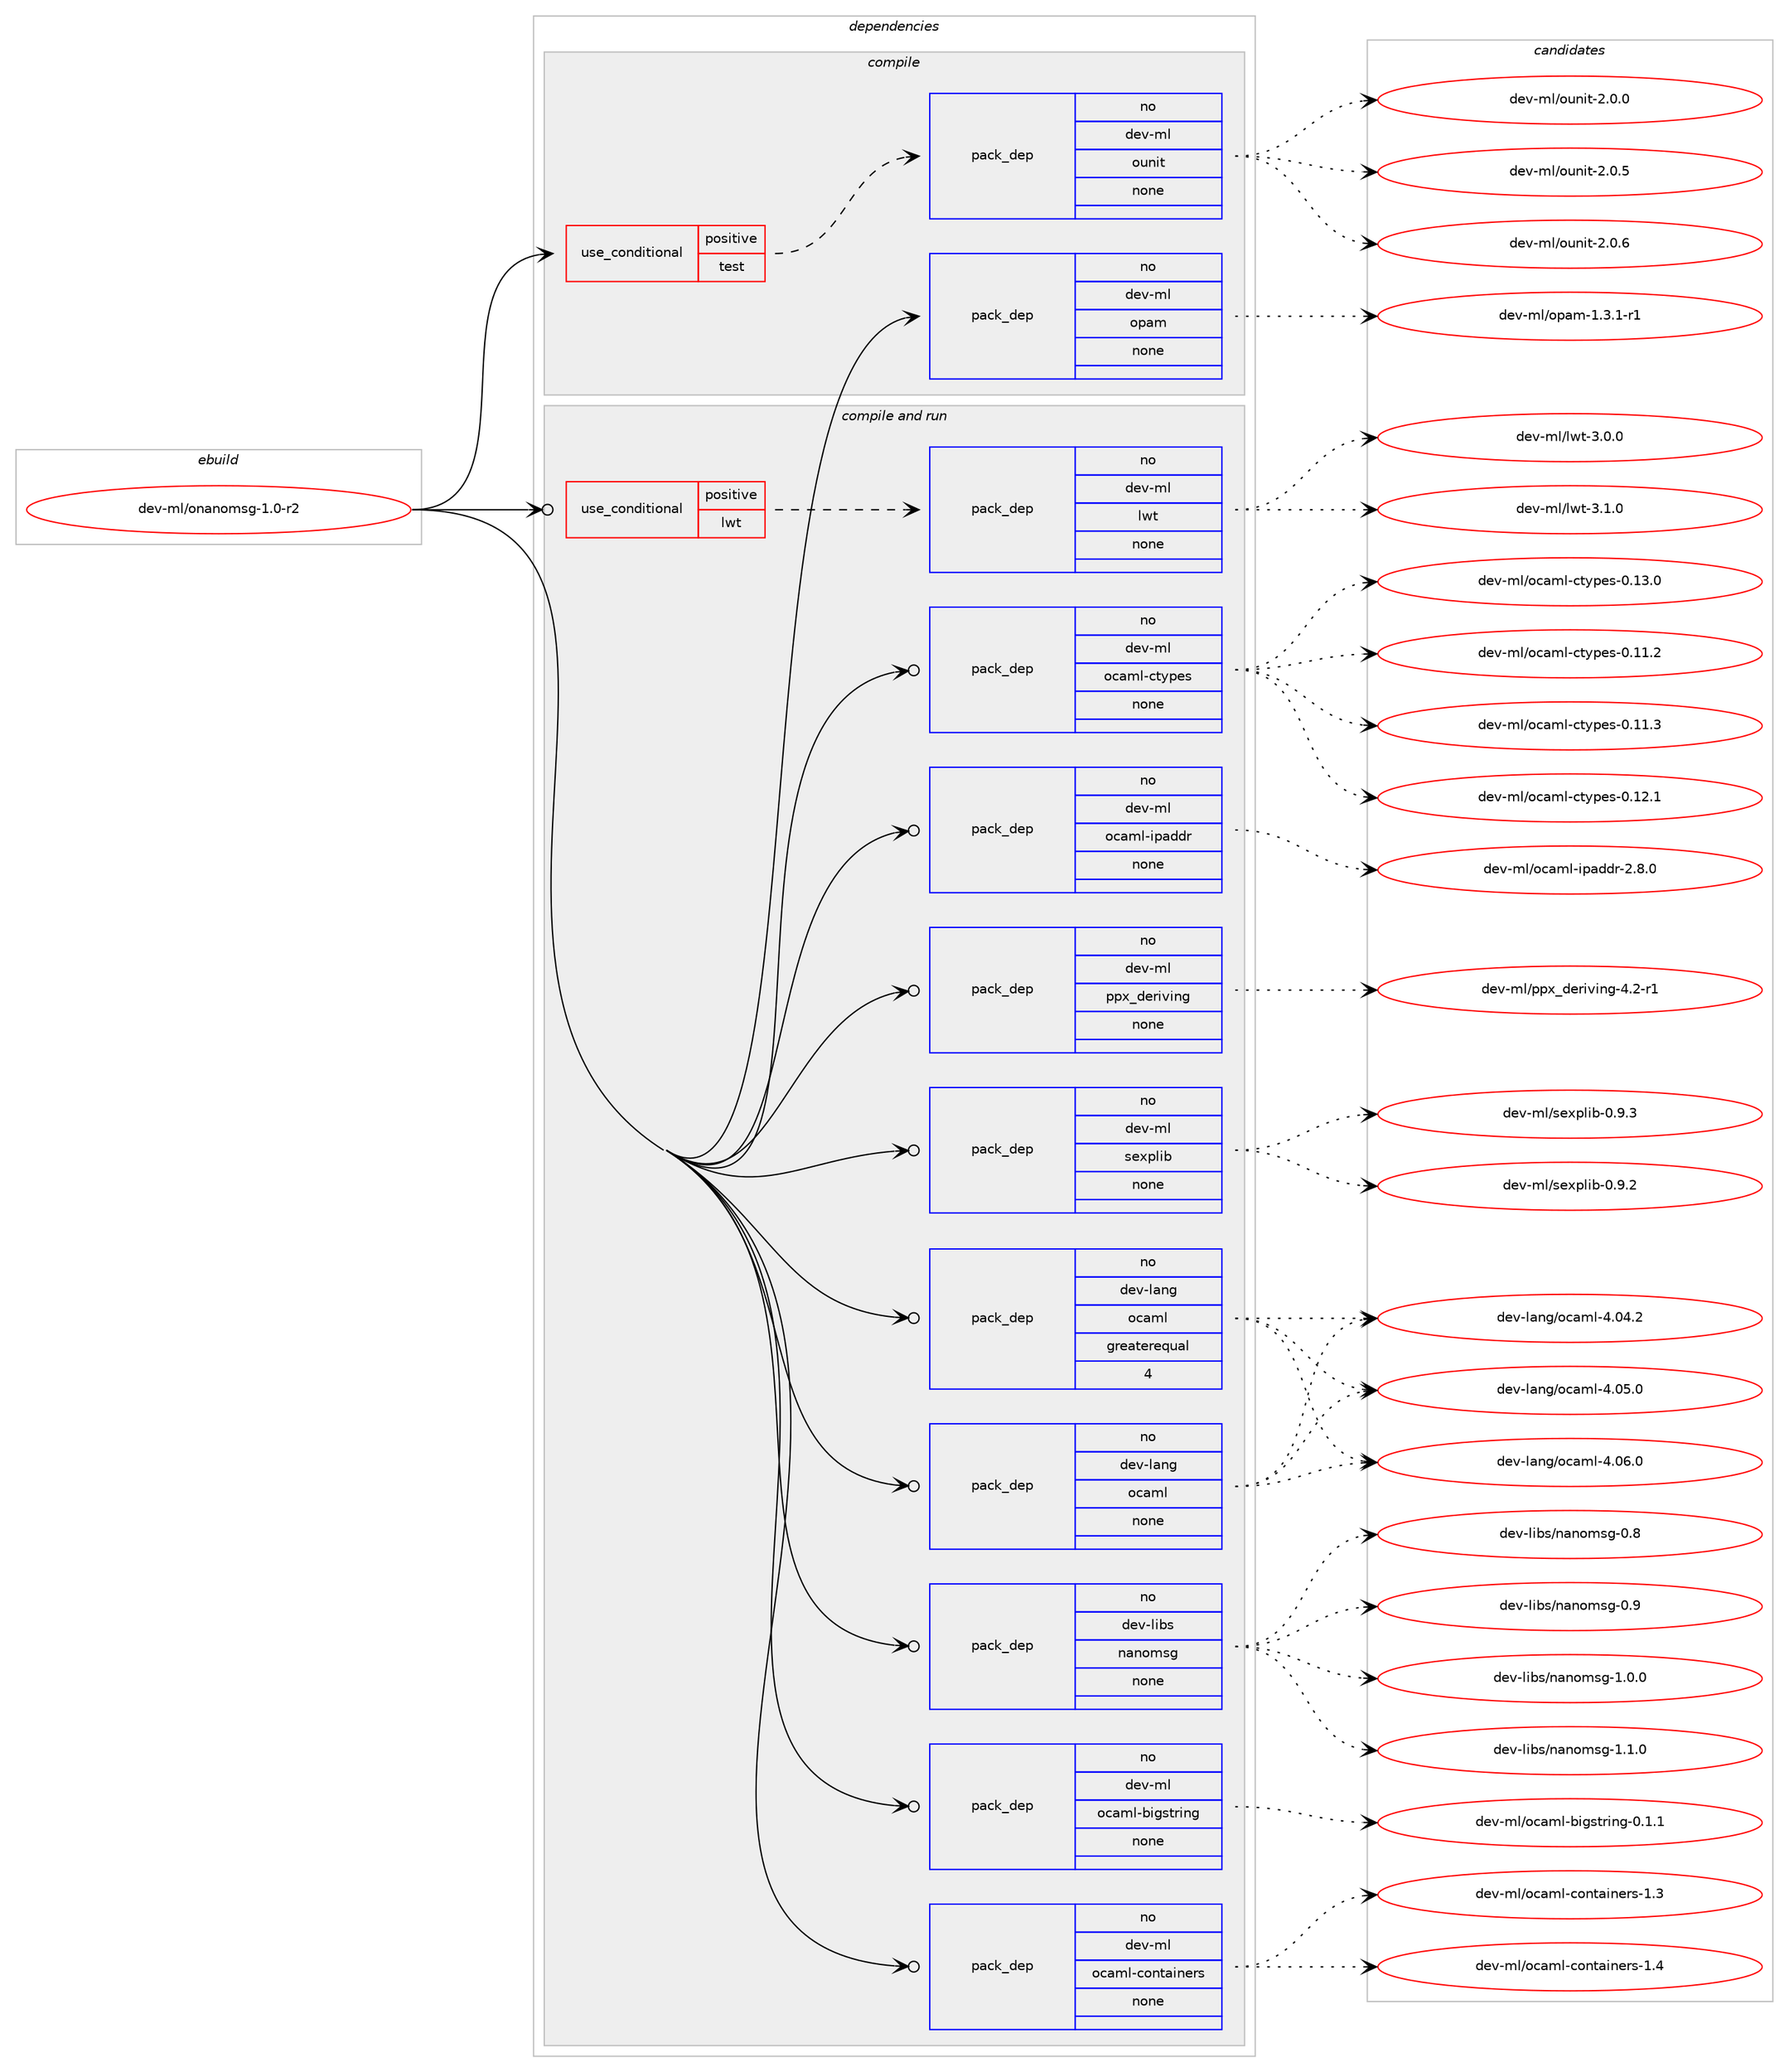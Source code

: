 digraph prolog {

# *************
# Graph options
# *************

newrank=true;
concentrate=true;
compound=true;
graph [rankdir=LR,fontname=Helvetica,fontsize=10,ranksep=1.5];#, ranksep=2.5, nodesep=0.2];
edge  [arrowhead=vee];
node  [fontname=Helvetica,fontsize=10];

# **********
# The ebuild
# **********

subgraph cluster_leftcol {
color=gray;
rank=same;
label=<<i>ebuild</i>>;
id [label="dev-ml/onanomsg-1.0-r2", color=red, width=4, href="../dev-ml/onanomsg-1.0-r2.svg"];
}

# ****************
# The dependencies
# ****************

subgraph cluster_midcol {
color=gray;
label=<<i>dependencies</i>>;
subgraph cluster_compile {
fillcolor="#eeeeee";
style=filled;
label=<<i>compile</i>>;
subgraph cond26596 {
dependency123580 [label=<<TABLE BORDER="0" CELLBORDER="1" CELLSPACING="0" CELLPADDING="4"><TR><TD ROWSPAN="3" CELLPADDING="10">use_conditional</TD></TR><TR><TD>positive</TD></TR><TR><TD>test</TD></TR></TABLE>>, shape=none, color=red];
subgraph pack93326 {
dependency123581 [label=<<TABLE BORDER="0" CELLBORDER="1" CELLSPACING="0" CELLPADDING="4" WIDTH="220"><TR><TD ROWSPAN="6" CELLPADDING="30">pack_dep</TD></TR><TR><TD WIDTH="110">no</TD></TR><TR><TD>dev-ml</TD></TR><TR><TD>ounit</TD></TR><TR><TD>none</TD></TR><TR><TD></TD></TR></TABLE>>, shape=none, color=blue];
}
dependency123580:e -> dependency123581:w [weight=20,style="dashed",arrowhead="vee"];
}
id:e -> dependency123580:w [weight=20,style="solid",arrowhead="vee"];
subgraph pack93327 {
dependency123582 [label=<<TABLE BORDER="0" CELLBORDER="1" CELLSPACING="0" CELLPADDING="4" WIDTH="220"><TR><TD ROWSPAN="6" CELLPADDING="30">pack_dep</TD></TR><TR><TD WIDTH="110">no</TD></TR><TR><TD>dev-ml</TD></TR><TR><TD>opam</TD></TR><TR><TD>none</TD></TR><TR><TD></TD></TR></TABLE>>, shape=none, color=blue];
}
id:e -> dependency123582:w [weight=20,style="solid",arrowhead="vee"];
}
subgraph cluster_compileandrun {
fillcolor="#eeeeee";
style=filled;
label=<<i>compile and run</i>>;
subgraph cond26597 {
dependency123583 [label=<<TABLE BORDER="0" CELLBORDER="1" CELLSPACING="0" CELLPADDING="4"><TR><TD ROWSPAN="3" CELLPADDING="10">use_conditional</TD></TR><TR><TD>positive</TD></TR><TR><TD>lwt</TD></TR></TABLE>>, shape=none, color=red];
subgraph pack93328 {
dependency123584 [label=<<TABLE BORDER="0" CELLBORDER="1" CELLSPACING="0" CELLPADDING="4" WIDTH="220"><TR><TD ROWSPAN="6" CELLPADDING="30">pack_dep</TD></TR><TR><TD WIDTH="110">no</TD></TR><TR><TD>dev-ml</TD></TR><TR><TD>lwt</TD></TR><TR><TD>none</TD></TR><TR><TD></TD></TR></TABLE>>, shape=none, color=blue];
}
dependency123583:e -> dependency123584:w [weight=20,style="dashed",arrowhead="vee"];
}
id:e -> dependency123583:w [weight=20,style="solid",arrowhead="odotvee"];
subgraph pack93329 {
dependency123585 [label=<<TABLE BORDER="0" CELLBORDER="1" CELLSPACING="0" CELLPADDING="4" WIDTH="220"><TR><TD ROWSPAN="6" CELLPADDING="30">pack_dep</TD></TR><TR><TD WIDTH="110">no</TD></TR><TR><TD>dev-lang</TD></TR><TR><TD>ocaml</TD></TR><TR><TD>greaterequal</TD></TR><TR><TD>4</TD></TR></TABLE>>, shape=none, color=blue];
}
id:e -> dependency123585:w [weight=20,style="solid",arrowhead="odotvee"];
subgraph pack93330 {
dependency123586 [label=<<TABLE BORDER="0" CELLBORDER="1" CELLSPACING="0" CELLPADDING="4" WIDTH="220"><TR><TD ROWSPAN="6" CELLPADDING="30">pack_dep</TD></TR><TR><TD WIDTH="110">no</TD></TR><TR><TD>dev-lang</TD></TR><TR><TD>ocaml</TD></TR><TR><TD>none</TD></TR><TR><TD></TD></TR></TABLE>>, shape=none, color=blue];
}
id:e -> dependency123586:w [weight=20,style="solid",arrowhead="odotvee"];
subgraph pack93331 {
dependency123587 [label=<<TABLE BORDER="0" CELLBORDER="1" CELLSPACING="0" CELLPADDING="4" WIDTH="220"><TR><TD ROWSPAN="6" CELLPADDING="30">pack_dep</TD></TR><TR><TD WIDTH="110">no</TD></TR><TR><TD>dev-libs</TD></TR><TR><TD>nanomsg</TD></TR><TR><TD>none</TD></TR><TR><TD></TD></TR></TABLE>>, shape=none, color=blue];
}
id:e -> dependency123587:w [weight=20,style="solid",arrowhead="odotvee"];
subgraph pack93332 {
dependency123588 [label=<<TABLE BORDER="0" CELLBORDER="1" CELLSPACING="0" CELLPADDING="4" WIDTH="220"><TR><TD ROWSPAN="6" CELLPADDING="30">pack_dep</TD></TR><TR><TD WIDTH="110">no</TD></TR><TR><TD>dev-ml</TD></TR><TR><TD>ocaml-bigstring</TD></TR><TR><TD>none</TD></TR><TR><TD></TD></TR></TABLE>>, shape=none, color=blue];
}
id:e -> dependency123588:w [weight=20,style="solid",arrowhead="odotvee"];
subgraph pack93333 {
dependency123589 [label=<<TABLE BORDER="0" CELLBORDER="1" CELLSPACING="0" CELLPADDING="4" WIDTH="220"><TR><TD ROWSPAN="6" CELLPADDING="30">pack_dep</TD></TR><TR><TD WIDTH="110">no</TD></TR><TR><TD>dev-ml</TD></TR><TR><TD>ocaml-containers</TD></TR><TR><TD>none</TD></TR><TR><TD></TD></TR></TABLE>>, shape=none, color=blue];
}
id:e -> dependency123589:w [weight=20,style="solid",arrowhead="odotvee"];
subgraph pack93334 {
dependency123590 [label=<<TABLE BORDER="0" CELLBORDER="1" CELLSPACING="0" CELLPADDING="4" WIDTH="220"><TR><TD ROWSPAN="6" CELLPADDING="30">pack_dep</TD></TR><TR><TD WIDTH="110">no</TD></TR><TR><TD>dev-ml</TD></TR><TR><TD>ocaml-ctypes</TD></TR><TR><TD>none</TD></TR><TR><TD></TD></TR></TABLE>>, shape=none, color=blue];
}
id:e -> dependency123590:w [weight=20,style="solid",arrowhead="odotvee"];
subgraph pack93335 {
dependency123591 [label=<<TABLE BORDER="0" CELLBORDER="1" CELLSPACING="0" CELLPADDING="4" WIDTH="220"><TR><TD ROWSPAN="6" CELLPADDING="30">pack_dep</TD></TR><TR><TD WIDTH="110">no</TD></TR><TR><TD>dev-ml</TD></TR><TR><TD>ocaml-ipaddr</TD></TR><TR><TD>none</TD></TR><TR><TD></TD></TR></TABLE>>, shape=none, color=blue];
}
id:e -> dependency123591:w [weight=20,style="solid",arrowhead="odotvee"];
subgraph pack93336 {
dependency123592 [label=<<TABLE BORDER="0" CELLBORDER="1" CELLSPACING="0" CELLPADDING="4" WIDTH="220"><TR><TD ROWSPAN="6" CELLPADDING="30">pack_dep</TD></TR><TR><TD WIDTH="110">no</TD></TR><TR><TD>dev-ml</TD></TR><TR><TD>ppx_deriving</TD></TR><TR><TD>none</TD></TR><TR><TD></TD></TR></TABLE>>, shape=none, color=blue];
}
id:e -> dependency123592:w [weight=20,style="solid",arrowhead="odotvee"];
subgraph pack93337 {
dependency123593 [label=<<TABLE BORDER="0" CELLBORDER="1" CELLSPACING="0" CELLPADDING="4" WIDTH="220"><TR><TD ROWSPAN="6" CELLPADDING="30">pack_dep</TD></TR><TR><TD WIDTH="110">no</TD></TR><TR><TD>dev-ml</TD></TR><TR><TD>sexplib</TD></TR><TR><TD>none</TD></TR><TR><TD></TD></TR></TABLE>>, shape=none, color=blue];
}
id:e -> dependency123593:w [weight=20,style="solid",arrowhead="odotvee"];
}
subgraph cluster_run {
fillcolor="#eeeeee";
style=filled;
label=<<i>run</i>>;
}
}

# **************
# The candidates
# **************

subgraph cluster_choices {
rank=same;
color=gray;
label=<<i>candidates</i>>;

subgraph choice93326 {
color=black;
nodesep=1;
choice1001011184510910847111117110105116455046484648 [label="dev-ml/ounit-2.0.0", color=red, width=4,href="../dev-ml/ounit-2.0.0.svg"];
choice1001011184510910847111117110105116455046484653 [label="dev-ml/ounit-2.0.5", color=red, width=4,href="../dev-ml/ounit-2.0.5.svg"];
choice1001011184510910847111117110105116455046484654 [label="dev-ml/ounit-2.0.6", color=red, width=4,href="../dev-ml/ounit-2.0.6.svg"];
dependency123581:e -> choice1001011184510910847111117110105116455046484648:w [style=dotted,weight="100"];
dependency123581:e -> choice1001011184510910847111117110105116455046484653:w [style=dotted,weight="100"];
dependency123581:e -> choice1001011184510910847111117110105116455046484654:w [style=dotted,weight="100"];
}
subgraph choice93327 {
color=black;
nodesep=1;
choice1001011184510910847111112971094549465146494511449 [label="dev-ml/opam-1.3.1-r1", color=red, width=4,href="../dev-ml/opam-1.3.1-r1.svg"];
dependency123582:e -> choice1001011184510910847111112971094549465146494511449:w [style=dotted,weight="100"];
}
subgraph choice93328 {
color=black;
nodesep=1;
choice1001011184510910847108119116455146484648 [label="dev-ml/lwt-3.0.0", color=red, width=4,href="../dev-ml/lwt-3.0.0.svg"];
choice1001011184510910847108119116455146494648 [label="dev-ml/lwt-3.1.0", color=red, width=4,href="../dev-ml/lwt-3.1.0.svg"];
dependency123584:e -> choice1001011184510910847108119116455146484648:w [style=dotted,weight="100"];
dependency123584:e -> choice1001011184510910847108119116455146494648:w [style=dotted,weight="100"];
}
subgraph choice93329 {
color=black;
nodesep=1;
choice100101118451089711010347111999710910845524648524650 [label="dev-lang/ocaml-4.04.2", color=red, width=4,href="../dev-lang/ocaml-4.04.2.svg"];
choice100101118451089711010347111999710910845524648534648 [label="dev-lang/ocaml-4.05.0", color=red, width=4,href="../dev-lang/ocaml-4.05.0.svg"];
choice100101118451089711010347111999710910845524648544648 [label="dev-lang/ocaml-4.06.0", color=red, width=4,href="../dev-lang/ocaml-4.06.0.svg"];
dependency123585:e -> choice100101118451089711010347111999710910845524648524650:w [style=dotted,weight="100"];
dependency123585:e -> choice100101118451089711010347111999710910845524648534648:w [style=dotted,weight="100"];
dependency123585:e -> choice100101118451089711010347111999710910845524648544648:w [style=dotted,weight="100"];
}
subgraph choice93330 {
color=black;
nodesep=1;
choice100101118451089711010347111999710910845524648524650 [label="dev-lang/ocaml-4.04.2", color=red, width=4,href="../dev-lang/ocaml-4.04.2.svg"];
choice100101118451089711010347111999710910845524648534648 [label="dev-lang/ocaml-4.05.0", color=red, width=4,href="../dev-lang/ocaml-4.05.0.svg"];
choice100101118451089711010347111999710910845524648544648 [label="dev-lang/ocaml-4.06.0", color=red, width=4,href="../dev-lang/ocaml-4.06.0.svg"];
dependency123586:e -> choice100101118451089711010347111999710910845524648524650:w [style=dotted,weight="100"];
dependency123586:e -> choice100101118451089711010347111999710910845524648534648:w [style=dotted,weight="100"];
dependency123586:e -> choice100101118451089711010347111999710910845524648544648:w [style=dotted,weight="100"];
}
subgraph choice93331 {
color=black;
nodesep=1;
choice1001011184510810598115471109711011110911510345484656 [label="dev-libs/nanomsg-0.8", color=red, width=4,href="../dev-libs/nanomsg-0.8.svg"];
choice1001011184510810598115471109711011110911510345484657 [label="dev-libs/nanomsg-0.9", color=red, width=4,href="../dev-libs/nanomsg-0.9.svg"];
choice10010111845108105981154711097110111109115103454946484648 [label="dev-libs/nanomsg-1.0.0", color=red, width=4,href="../dev-libs/nanomsg-1.0.0.svg"];
choice10010111845108105981154711097110111109115103454946494648 [label="dev-libs/nanomsg-1.1.0", color=red, width=4,href="../dev-libs/nanomsg-1.1.0.svg"];
dependency123587:e -> choice1001011184510810598115471109711011110911510345484656:w [style=dotted,weight="100"];
dependency123587:e -> choice1001011184510810598115471109711011110911510345484657:w [style=dotted,weight="100"];
dependency123587:e -> choice10010111845108105981154711097110111109115103454946484648:w [style=dotted,weight="100"];
dependency123587:e -> choice10010111845108105981154711097110111109115103454946494648:w [style=dotted,weight="100"];
}
subgraph choice93332 {
color=black;
nodesep=1;
choice100101118451091084711199971091084598105103115116114105110103454846494649 [label="dev-ml/ocaml-bigstring-0.1.1", color=red, width=4,href="../dev-ml/ocaml-bigstring-0.1.1.svg"];
dependency123588:e -> choice100101118451091084711199971091084598105103115116114105110103454846494649:w [style=dotted,weight="100"];
}
subgraph choice93333 {
color=black;
nodesep=1;
choice1001011184510910847111999710910845991111101169710511010111411545494651 [label="dev-ml/ocaml-containers-1.3", color=red, width=4,href="../dev-ml/ocaml-containers-1.3.svg"];
choice1001011184510910847111999710910845991111101169710511010111411545494652 [label="dev-ml/ocaml-containers-1.4", color=red, width=4,href="../dev-ml/ocaml-containers-1.4.svg"];
dependency123589:e -> choice1001011184510910847111999710910845991111101169710511010111411545494651:w [style=dotted,weight="100"];
dependency123589:e -> choice1001011184510910847111999710910845991111101169710511010111411545494652:w [style=dotted,weight="100"];
}
subgraph choice93334 {
color=black;
nodesep=1;
choice10010111845109108471119997109108459911612111210111545484649494650 [label="dev-ml/ocaml-ctypes-0.11.2", color=red, width=4,href="../dev-ml/ocaml-ctypes-0.11.2.svg"];
choice10010111845109108471119997109108459911612111210111545484649494651 [label="dev-ml/ocaml-ctypes-0.11.3", color=red, width=4,href="../dev-ml/ocaml-ctypes-0.11.3.svg"];
choice10010111845109108471119997109108459911612111210111545484649504649 [label="dev-ml/ocaml-ctypes-0.12.1", color=red, width=4,href="../dev-ml/ocaml-ctypes-0.12.1.svg"];
choice10010111845109108471119997109108459911612111210111545484649514648 [label="dev-ml/ocaml-ctypes-0.13.0", color=red, width=4,href="../dev-ml/ocaml-ctypes-0.13.0.svg"];
dependency123590:e -> choice10010111845109108471119997109108459911612111210111545484649494650:w [style=dotted,weight="100"];
dependency123590:e -> choice10010111845109108471119997109108459911612111210111545484649494651:w [style=dotted,weight="100"];
dependency123590:e -> choice10010111845109108471119997109108459911612111210111545484649504649:w [style=dotted,weight="100"];
dependency123590:e -> choice10010111845109108471119997109108459911612111210111545484649514648:w [style=dotted,weight="100"];
}
subgraph choice93335 {
color=black;
nodesep=1;
choice100101118451091084711199971091084510511297100100114455046564648 [label="dev-ml/ocaml-ipaddr-2.8.0", color=red, width=4,href="../dev-ml/ocaml-ipaddr-2.8.0.svg"];
dependency123591:e -> choice100101118451091084711199971091084510511297100100114455046564648:w [style=dotted,weight="100"];
}
subgraph choice93336 {
color=black;
nodesep=1;
choice100101118451091084711211212095100101114105118105110103455246504511449 [label="dev-ml/ppx_deriving-4.2-r1", color=red, width=4,href="../dev-ml/ppx_deriving-4.2-r1.svg"];
dependency123592:e -> choice100101118451091084711211212095100101114105118105110103455246504511449:w [style=dotted,weight="100"];
}
subgraph choice93337 {
color=black;
nodesep=1;
choice100101118451091084711510112011210810598454846574650 [label="dev-ml/sexplib-0.9.2", color=red, width=4,href="../dev-ml/sexplib-0.9.2.svg"];
choice100101118451091084711510112011210810598454846574651 [label="dev-ml/sexplib-0.9.3", color=red, width=4,href="../dev-ml/sexplib-0.9.3.svg"];
dependency123593:e -> choice100101118451091084711510112011210810598454846574650:w [style=dotted,weight="100"];
dependency123593:e -> choice100101118451091084711510112011210810598454846574651:w [style=dotted,weight="100"];
}
}

}
